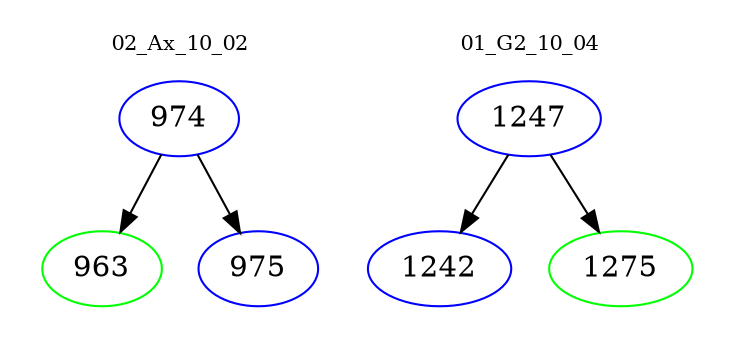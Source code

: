 digraph{
subgraph cluster_0 {
color = white
label = "02_Ax_10_02";
fontsize=10;
T0_974 [label="974", color="blue"]
T0_974 -> T0_963 [color="black"]
T0_963 [label="963", color="green"]
T0_974 -> T0_975 [color="black"]
T0_975 [label="975", color="blue"]
}
subgraph cluster_1 {
color = white
label = "01_G2_10_04";
fontsize=10;
T1_1247 [label="1247", color="blue"]
T1_1247 -> T1_1242 [color="black"]
T1_1242 [label="1242", color="blue"]
T1_1247 -> T1_1275 [color="black"]
T1_1275 [label="1275", color="green"]
}
}
